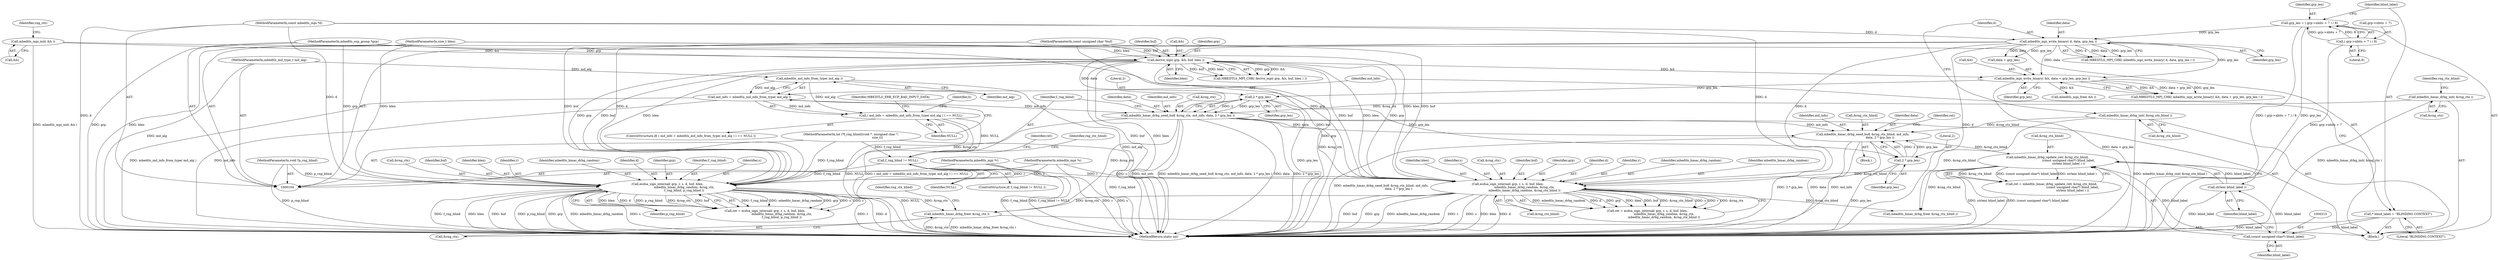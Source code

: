digraph "0_mbedtls_298a43a77ec0ed2c19a8c924ddd8571ef3e65dfd_0@API" {
"1000240" [label="(Call,mbedtls_hmac_drbg_free( &rng_ctx ))"];
"1000187" [label="(Call,ecdsa_sign_internal( grp, r, s, d, buf, blen,\n                                   mbedtls_hmac_drbg_random, &rng_ctx,\n                                   f_rng_blind, p_rng_blind ))"];
"1000159" [label="(Call,derive_mpi( grp, &h, buf, blen ))"];
"1000105" [label="(MethodParameterIn,mbedtls_ecp_group *grp)"];
"1000144" [label="(Call,mbedtls_mpi_init( &h ))"];
"1000109" [label="(MethodParameterIn,const unsigned char *buf)"];
"1000110" [label="(MethodParameterIn,size_t blen)"];
"1000106" [label="(MethodParameterIn,mbedtls_mpi *r)"];
"1000107" [label="(MethodParameterIn,mbedtls_mpi *s)"];
"1000154" [label="(Call,mbedtls_mpi_write_binary( d, data, grp_len ))"];
"1000108" [label="(MethodParameterIn,const mbedtls_mpi *d)"];
"1000119" [label="(Call,grp_len = ( grp->nbits + 7 ) / 8)"];
"1000121" [label="(Call,( grp->nbits + 7 ) / 8)"];
"1000173" [label="(Call,mbedtls_hmac_drbg_seed_buf( &rng_ctx, md_info, data, 2 * grp_len ))"];
"1000147" [label="(Call,mbedtls_hmac_drbg_init( &rng_ctx ))"];
"1000137" [label="(Call,md_info = mbedtls_md_info_from_type( md_alg ))"];
"1000139" [label="(Call,mbedtls_md_info_from_type( md_alg ))"];
"1000111" [label="(MethodParameterIn,mbedtls_md_type_t md_alg)"];
"1000178" [label="(Call,2 * grp_len)"];
"1000166" [label="(Call,mbedtls_mpi_write_binary( &h, data + grp_len, grp_len ))"];
"1000182" [label="(Call,f_rng_blind != NULL)"];
"1000112" [label="(MethodParameterIn,int (*f_rng_blind)(void *, unsigned char *,\n                                                       size_t))"];
"1000136" [label="(Call,( md_info = mbedtls_md_info_from_type( md_alg ) ) == NULL)"];
"1000113" [label="(MethodParameterIn,void *p_rng_blind)"];
"1000226" [label="(Call,ecdsa_sign_internal( grp, r, s, d, buf, blen,\n                                   mbedtls_hmac_drbg_random, &rng_ctx,\n                                   mbedtls_hmac_drbg_random, &rng_ctx_blind ))"];
"1000211" [label="(Call,mbedtls_hmac_drbg_update_ret( &rng_ctx_blind,\n                                            (const unsigned char*) blind_label,\n                                            strlen( blind_label ) ))"];
"1000201" [label="(Call,mbedtls_hmac_drbg_seed_buf( &rng_ctx_blind, md_info,\n                                    data, 2 * grp_len ))"];
"1000150" [label="(Call,mbedtls_hmac_drbg_init( &rng_ctx_blind ))"];
"1000206" [label="(Call,2 * grp_len)"];
"1000214" [label="(Call,(const unsigned char*) blind_label)"];
"1000131" [label="(Call,* blind_label = \"BLINDING CONTEXT\")"];
"1000217" [label="(Call,strlen( blind_label ))"];
"1000246" [label="(Call,mbedtls_mpi_free( &h ))"];
"1000195" [label="(Call,&rng_ctx)"];
"1000228" [label="(Identifier,r)"];
"1000180" [label="(Identifier,grp_len)"];
"1000105" [label="(MethodParameterIn,mbedtls_ecp_group *grp)"];
"1000140" [label="(Identifier,md_alg)"];
"1000153" [label="(Call,MBEDTLS_MPI_CHK( mbedtls_mpi_write_binary( d, data, grp_len ) ))"];
"1000155" [label="(Identifier,d)"];
"1000251" [label="(MethodReturn,static int)"];
"1000177" [label="(Identifier,data)"];
"1000150" [label="(Call,mbedtls_hmac_drbg_init( &rng_ctx_blind ))"];
"1000192" [label="(Identifier,buf)"];
"1000216" [label="(Identifier,blind_label)"];
"1000111" [label="(MethodParameterIn,mbedtls_md_type_t md_alg)"];
"1000169" [label="(Call,data + grp_len)"];
"1000106" [label="(MethodParameterIn,mbedtls_mpi *r)"];
"1000112" [label="(MethodParameterIn,int (*f_rng_blind)(void *, unsigned char *,\n                                                       size_t))"];
"1000198" [label="(Identifier,p_rng_blind)"];
"1000145" [label="(Call,&h)"];
"1000193" [label="(Identifier,blen)"];
"1000189" [label="(Identifier,r)"];
"1000241" [label="(Call,&rng_ctx)"];
"1000212" [label="(Call,&rng_ctx_blind)"];
"1000236" [label="(Identifier,mbedtls_hmac_drbg_random)"];
"1000217" [label="(Call,strlen( blind_label ))"];
"1000114" [label="(Block,)"];
"1000166" [label="(Call,mbedtls_mpi_write_binary( &h, data + grp_len, grp_len ))"];
"1000181" [label="(ControlStructure,if( f_rng_blind != NULL ))"];
"1000121" [label="(Call,( grp->nbits + 7 ) / 8)"];
"1000182" [label="(Call,f_rng_blind != NULL)"];
"1000194" [label="(Identifier,mbedtls_hmac_drbg_random)"];
"1000210" [label="(Identifier,ret)"];
"1000226" [label="(Call,ecdsa_sign_internal( grp, r, s, d, buf, blen,\n                                   mbedtls_hmac_drbg_random, &rng_ctx,\n                                   mbedtls_hmac_drbg_random, &rng_ctx_blind ))"];
"1000141" [label="(Identifier,NULL)"];
"1000183" [label="(Identifier,f_rng_blind)"];
"1000156" [label="(Identifier,data)"];
"1000108" [label="(MethodParameterIn,const mbedtls_mpi *d)"];
"1000163" [label="(Identifier,buf)"];
"1000203" [label="(Identifier,rng_ctx_blind)"];
"1000135" [label="(ControlStructure,if( ( md_info = mbedtls_md_info_from_type( md_alg ) ) == NULL ))"];
"1000176" [label="(Identifier,md_info)"];
"1000233" [label="(Identifier,mbedtls_hmac_drbg_random)"];
"1000147" [label="(Call,mbedtls_hmac_drbg_init( &rng_ctx ))"];
"1000232" [label="(Identifier,blen)"];
"1000209" [label="(Call,ret = mbedtls_hmac_drbg_update_ret( &rng_ctx_blind,\n                                            (const unsigned char*) blind_label,\n                                            strlen( blind_label ) ))"];
"1000240" [label="(Call,mbedtls_hmac_drbg_free( &rng_ctx ))"];
"1000185" [label="(Call,ret = ecdsa_sign_internal( grp, r, s, d, buf, blen,\n                                   mbedtls_hmac_drbg_random, &rng_ctx,\n                                   f_rng_blind, p_rng_blind ))"];
"1000229" [label="(Identifier,s)"];
"1000152" [label="(Identifier,rng_ctx_blind)"];
"1000207" [label="(Literal,2)"];
"1000132" [label="(Identifier,blind_label)"];
"1000158" [label="(Call,MBEDTLS_MPI_CHK( derive_mpi( grp, &h, buf, blen ) ))"];
"1000214" [label="(Call,(const unsigned char*) blind_label)"];
"1000137" [label="(Call,md_info = mbedtls_md_info_from_type( md_alg ))"];
"1000204" [label="(Identifier,md_info)"];
"1000234" [label="(Call,&rng_ctx)"];
"1000191" [label="(Identifier,d)"];
"1000188" [label="(Identifier,grp)"];
"1000143" [label="(Identifier,MBEDTLS_ERR_ECP_BAD_INPUT_DATA)"];
"1000154" [label="(Call,mbedtls_mpi_write_binary( d, data, grp_len ))"];
"1000119" [label="(Call,grp_len = ( grp->nbits + 7 ) / 8)"];
"1000138" [label="(Identifier,md_info)"];
"1000237" [label="(Call,&rng_ctx_blind)"];
"1000110" [label="(MethodParameterIn,size_t blen)"];
"1000173" [label="(Call,mbedtls_hmac_drbg_seed_buf( &rng_ctx, md_info, data, 2 * grp_len ))"];
"1000113" [label="(MethodParameterIn,void *p_rng_blind)"];
"1000151" [label="(Call,&rng_ctx_blind)"];
"1000206" [label="(Call,2 * grp_len)"];
"1000164" [label="(Identifier,blen)"];
"1000165" [label="(Call,MBEDTLS_MPI_CHK( mbedtls_mpi_write_binary( &h, data + grp_len, grp_len ) ))"];
"1000107" [label="(MethodParameterIn,mbedtls_mpi *s)"];
"1000202" [label="(Call,&rng_ctx_blind)"];
"1000197" [label="(Identifier,f_rng_blind)"];
"1000211" [label="(Call,mbedtls_hmac_drbg_update_ret( &rng_ctx_blind,\n                                            (const unsigned char*) blind_label,\n                                            strlen( blind_label ) ))"];
"1000149" [label="(Identifier,rng_ctx)"];
"1000122" [label="(Call,grp->nbits + 7)"];
"1000187" [label="(Call,ecdsa_sign_internal( grp, r, s, d, buf, blen,\n                                   mbedtls_hmac_drbg_random, &rng_ctx,\n                                   f_rng_blind, p_rng_blind ))"];
"1000231" [label="(Identifier,buf)"];
"1000167" [label="(Call,&h)"];
"1000127" [label="(Literal,8)"];
"1000148" [label="(Call,&rng_ctx)"];
"1000146" [label="(Identifier,h)"];
"1000243" [label="(Call,mbedtls_hmac_drbg_free( &rng_ctx_blind ))"];
"1000109" [label="(MethodParameterIn,const unsigned char *buf)"];
"1000190" [label="(Identifier,s)"];
"1000144" [label="(Call,mbedtls_mpi_init( &h ))"];
"1000157" [label="(Identifier,grp_len)"];
"1000200" [label="(Block,)"];
"1000227" [label="(Identifier,grp)"];
"1000186" [label="(Identifier,ret)"];
"1000136" [label="(Call,( md_info = mbedtls_md_info_from_type( md_alg ) ) == NULL)"];
"1000161" [label="(Call,&h)"];
"1000160" [label="(Identifier,grp)"];
"1000174" [label="(Call,&rng_ctx)"];
"1000131" [label="(Call,* blind_label = \"BLINDING CONTEXT\")"];
"1000133" [label="(Literal,\"BLINDING CONTEXT\")"];
"1000230" [label="(Identifier,d)"];
"1000184" [label="(Identifier,NULL)"];
"1000178" [label="(Call,2 * grp_len)"];
"1000201" [label="(Call,mbedtls_hmac_drbg_seed_buf( &rng_ctx_blind, md_info,\n                                    data, 2 * grp_len ))"];
"1000139" [label="(Call,mbedtls_md_info_from_type( md_alg ))"];
"1000120" [label="(Identifier,grp_len)"];
"1000224" [label="(Call,ret = ecdsa_sign_internal( grp, r, s, d, buf, blen,\n                                   mbedtls_hmac_drbg_random, &rng_ctx,\n                                   mbedtls_hmac_drbg_random, &rng_ctx_blind ))"];
"1000159" [label="(Call,derive_mpi( grp, &h, buf, blen ))"];
"1000245" [label="(Identifier,rng_ctx_blind)"];
"1000208" [label="(Identifier,grp_len)"];
"1000218" [label="(Identifier,blind_label)"];
"1000179" [label="(Literal,2)"];
"1000205" [label="(Identifier,data)"];
"1000172" [label="(Identifier,grp_len)"];
"1000240" -> "1000114"  [label="AST: "];
"1000240" -> "1000241"  [label="CFG: "];
"1000241" -> "1000240"  [label="AST: "];
"1000245" -> "1000240"  [label="CFG: "];
"1000240" -> "1000251"  [label="DDG: mbedtls_hmac_drbg_free( &rng_ctx )"];
"1000240" -> "1000251"  [label="DDG: &rng_ctx"];
"1000187" -> "1000240"  [label="DDG: &rng_ctx"];
"1000226" -> "1000240"  [label="DDG: &rng_ctx"];
"1000173" -> "1000240"  [label="DDG: &rng_ctx"];
"1000187" -> "1000185"  [label="AST: "];
"1000187" -> "1000198"  [label="CFG: "];
"1000188" -> "1000187"  [label="AST: "];
"1000189" -> "1000187"  [label="AST: "];
"1000190" -> "1000187"  [label="AST: "];
"1000191" -> "1000187"  [label="AST: "];
"1000192" -> "1000187"  [label="AST: "];
"1000193" -> "1000187"  [label="AST: "];
"1000194" -> "1000187"  [label="AST: "];
"1000195" -> "1000187"  [label="AST: "];
"1000197" -> "1000187"  [label="AST: "];
"1000198" -> "1000187"  [label="AST: "];
"1000185" -> "1000187"  [label="CFG: "];
"1000187" -> "1000251"  [label="DDG: grp"];
"1000187" -> "1000251"  [label="DDG: mbedtls_hmac_drbg_random"];
"1000187" -> "1000251"  [label="DDG: s"];
"1000187" -> "1000251"  [label="DDG: r"];
"1000187" -> "1000251"  [label="DDG: d"];
"1000187" -> "1000251"  [label="DDG: f_rng_blind"];
"1000187" -> "1000251"  [label="DDG: blen"];
"1000187" -> "1000251"  [label="DDG: buf"];
"1000187" -> "1000251"  [label="DDG: p_rng_blind"];
"1000187" -> "1000185"  [label="DDG: f_rng_blind"];
"1000187" -> "1000185"  [label="DDG: mbedtls_hmac_drbg_random"];
"1000187" -> "1000185"  [label="DDG: grp"];
"1000187" -> "1000185"  [label="DDG: s"];
"1000187" -> "1000185"  [label="DDG: r"];
"1000187" -> "1000185"  [label="DDG: blen"];
"1000187" -> "1000185"  [label="DDG: d"];
"1000187" -> "1000185"  [label="DDG: p_rng_blind"];
"1000187" -> "1000185"  [label="DDG: &rng_ctx"];
"1000187" -> "1000185"  [label="DDG: buf"];
"1000159" -> "1000187"  [label="DDG: grp"];
"1000159" -> "1000187"  [label="DDG: buf"];
"1000159" -> "1000187"  [label="DDG: blen"];
"1000105" -> "1000187"  [label="DDG: grp"];
"1000106" -> "1000187"  [label="DDG: r"];
"1000107" -> "1000187"  [label="DDG: s"];
"1000154" -> "1000187"  [label="DDG: d"];
"1000108" -> "1000187"  [label="DDG: d"];
"1000109" -> "1000187"  [label="DDG: buf"];
"1000110" -> "1000187"  [label="DDG: blen"];
"1000173" -> "1000187"  [label="DDG: &rng_ctx"];
"1000182" -> "1000187"  [label="DDG: f_rng_blind"];
"1000112" -> "1000187"  [label="DDG: f_rng_blind"];
"1000113" -> "1000187"  [label="DDG: p_rng_blind"];
"1000159" -> "1000158"  [label="AST: "];
"1000159" -> "1000164"  [label="CFG: "];
"1000160" -> "1000159"  [label="AST: "];
"1000161" -> "1000159"  [label="AST: "];
"1000163" -> "1000159"  [label="AST: "];
"1000164" -> "1000159"  [label="AST: "];
"1000158" -> "1000159"  [label="CFG: "];
"1000159" -> "1000251"  [label="DDG: blen"];
"1000159" -> "1000251"  [label="DDG: grp"];
"1000159" -> "1000251"  [label="DDG: buf"];
"1000159" -> "1000158"  [label="DDG: grp"];
"1000159" -> "1000158"  [label="DDG: &h"];
"1000159" -> "1000158"  [label="DDG: buf"];
"1000159" -> "1000158"  [label="DDG: blen"];
"1000105" -> "1000159"  [label="DDG: grp"];
"1000144" -> "1000159"  [label="DDG: &h"];
"1000109" -> "1000159"  [label="DDG: buf"];
"1000110" -> "1000159"  [label="DDG: blen"];
"1000159" -> "1000166"  [label="DDG: &h"];
"1000159" -> "1000226"  [label="DDG: grp"];
"1000159" -> "1000226"  [label="DDG: buf"];
"1000159" -> "1000226"  [label="DDG: blen"];
"1000105" -> "1000104"  [label="AST: "];
"1000105" -> "1000251"  [label="DDG: grp"];
"1000105" -> "1000226"  [label="DDG: grp"];
"1000144" -> "1000114"  [label="AST: "];
"1000144" -> "1000145"  [label="CFG: "];
"1000145" -> "1000144"  [label="AST: "];
"1000149" -> "1000144"  [label="CFG: "];
"1000144" -> "1000251"  [label="DDG: mbedtls_mpi_init( &h )"];
"1000109" -> "1000104"  [label="AST: "];
"1000109" -> "1000251"  [label="DDG: buf"];
"1000109" -> "1000226"  [label="DDG: buf"];
"1000110" -> "1000104"  [label="AST: "];
"1000110" -> "1000251"  [label="DDG: blen"];
"1000110" -> "1000226"  [label="DDG: blen"];
"1000106" -> "1000104"  [label="AST: "];
"1000106" -> "1000251"  [label="DDG: r"];
"1000106" -> "1000226"  [label="DDG: r"];
"1000107" -> "1000104"  [label="AST: "];
"1000107" -> "1000251"  [label="DDG: s"];
"1000107" -> "1000226"  [label="DDG: s"];
"1000154" -> "1000153"  [label="AST: "];
"1000154" -> "1000157"  [label="CFG: "];
"1000155" -> "1000154"  [label="AST: "];
"1000156" -> "1000154"  [label="AST: "];
"1000157" -> "1000154"  [label="AST: "];
"1000153" -> "1000154"  [label="CFG: "];
"1000154" -> "1000251"  [label="DDG: d"];
"1000154" -> "1000153"  [label="DDG: d"];
"1000154" -> "1000153"  [label="DDG: data"];
"1000154" -> "1000153"  [label="DDG: grp_len"];
"1000108" -> "1000154"  [label="DDG: d"];
"1000119" -> "1000154"  [label="DDG: grp_len"];
"1000154" -> "1000166"  [label="DDG: data"];
"1000154" -> "1000166"  [label="DDG: grp_len"];
"1000154" -> "1000169"  [label="DDG: data"];
"1000154" -> "1000169"  [label="DDG: grp_len"];
"1000154" -> "1000173"  [label="DDG: data"];
"1000154" -> "1000226"  [label="DDG: d"];
"1000108" -> "1000104"  [label="AST: "];
"1000108" -> "1000251"  [label="DDG: d"];
"1000108" -> "1000226"  [label="DDG: d"];
"1000119" -> "1000114"  [label="AST: "];
"1000119" -> "1000121"  [label="CFG: "];
"1000120" -> "1000119"  [label="AST: "];
"1000121" -> "1000119"  [label="AST: "];
"1000132" -> "1000119"  [label="CFG: "];
"1000119" -> "1000251"  [label="DDG: ( grp->nbits + 7 ) / 8"];
"1000119" -> "1000251"  [label="DDG: grp_len"];
"1000121" -> "1000119"  [label="DDG: grp->nbits + 7"];
"1000121" -> "1000119"  [label="DDG: 8"];
"1000121" -> "1000127"  [label="CFG: "];
"1000122" -> "1000121"  [label="AST: "];
"1000127" -> "1000121"  [label="AST: "];
"1000121" -> "1000251"  [label="DDG: grp->nbits + 7"];
"1000173" -> "1000114"  [label="AST: "];
"1000173" -> "1000178"  [label="CFG: "];
"1000174" -> "1000173"  [label="AST: "];
"1000176" -> "1000173"  [label="AST: "];
"1000177" -> "1000173"  [label="AST: "];
"1000178" -> "1000173"  [label="AST: "];
"1000183" -> "1000173"  [label="CFG: "];
"1000173" -> "1000251"  [label="DDG: 2 * grp_len"];
"1000173" -> "1000251"  [label="DDG: md_info"];
"1000173" -> "1000251"  [label="DDG: mbedtls_hmac_drbg_seed_buf( &rng_ctx, md_info, data, 2 * grp_len )"];
"1000173" -> "1000251"  [label="DDG: data"];
"1000147" -> "1000173"  [label="DDG: &rng_ctx"];
"1000137" -> "1000173"  [label="DDG: md_info"];
"1000178" -> "1000173"  [label="DDG: 2"];
"1000178" -> "1000173"  [label="DDG: grp_len"];
"1000173" -> "1000201"  [label="DDG: md_info"];
"1000173" -> "1000201"  [label="DDG: data"];
"1000173" -> "1000226"  [label="DDG: &rng_ctx"];
"1000147" -> "1000114"  [label="AST: "];
"1000147" -> "1000148"  [label="CFG: "];
"1000148" -> "1000147"  [label="AST: "];
"1000152" -> "1000147"  [label="CFG: "];
"1000147" -> "1000251"  [label="DDG: mbedtls_hmac_drbg_init( &rng_ctx )"];
"1000137" -> "1000136"  [label="AST: "];
"1000137" -> "1000139"  [label="CFG: "];
"1000138" -> "1000137"  [label="AST: "];
"1000139" -> "1000137"  [label="AST: "];
"1000141" -> "1000137"  [label="CFG: "];
"1000137" -> "1000251"  [label="DDG: md_info"];
"1000137" -> "1000251"  [label="DDG: mbedtls_md_info_from_type( md_alg )"];
"1000137" -> "1000136"  [label="DDG: md_info"];
"1000139" -> "1000137"  [label="DDG: md_alg"];
"1000139" -> "1000140"  [label="CFG: "];
"1000140" -> "1000139"  [label="AST: "];
"1000139" -> "1000251"  [label="DDG: md_alg"];
"1000139" -> "1000136"  [label="DDG: md_alg"];
"1000111" -> "1000139"  [label="DDG: md_alg"];
"1000111" -> "1000104"  [label="AST: "];
"1000111" -> "1000251"  [label="DDG: md_alg"];
"1000178" -> "1000180"  [label="CFG: "];
"1000179" -> "1000178"  [label="AST: "];
"1000180" -> "1000178"  [label="AST: "];
"1000178" -> "1000251"  [label="DDG: grp_len"];
"1000166" -> "1000178"  [label="DDG: grp_len"];
"1000178" -> "1000206"  [label="DDG: grp_len"];
"1000166" -> "1000165"  [label="AST: "];
"1000166" -> "1000172"  [label="CFG: "];
"1000167" -> "1000166"  [label="AST: "];
"1000169" -> "1000166"  [label="AST: "];
"1000172" -> "1000166"  [label="AST: "];
"1000165" -> "1000166"  [label="CFG: "];
"1000166" -> "1000251"  [label="DDG: data + grp_len"];
"1000166" -> "1000165"  [label="DDG: &h"];
"1000166" -> "1000165"  [label="DDG: data + grp_len"];
"1000166" -> "1000165"  [label="DDG: grp_len"];
"1000166" -> "1000246"  [label="DDG: &h"];
"1000182" -> "1000181"  [label="AST: "];
"1000182" -> "1000184"  [label="CFG: "];
"1000183" -> "1000182"  [label="AST: "];
"1000184" -> "1000182"  [label="AST: "];
"1000186" -> "1000182"  [label="CFG: "];
"1000203" -> "1000182"  [label="CFG: "];
"1000182" -> "1000251"  [label="DDG: f_rng_blind != NULL"];
"1000182" -> "1000251"  [label="DDG: NULL"];
"1000182" -> "1000251"  [label="DDG: f_rng_blind"];
"1000112" -> "1000182"  [label="DDG: f_rng_blind"];
"1000136" -> "1000182"  [label="DDG: NULL"];
"1000112" -> "1000104"  [label="AST: "];
"1000112" -> "1000251"  [label="DDG: f_rng_blind"];
"1000136" -> "1000135"  [label="AST: "];
"1000136" -> "1000141"  [label="CFG: "];
"1000141" -> "1000136"  [label="AST: "];
"1000143" -> "1000136"  [label="CFG: "];
"1000146" -> "1000136"  [label="CFG: "];
"1000136" -> "1000251"  [label="DDG: NULL"];
"1000136" -> "1000251"  [label="DDG: ( md_info = mbedtls_md_info_from_type( md_alg ) ) == NULL"];
"1000113" -> "1000104"  [label="AST: "];
"1000113" -> "1000251"  [label="DDG: p_rng_blind"];
"1000226" -> "1000224"  [label="AST: "];
"1000226" -> "1000237"  [label="CFG: "];
"1000227" -> "1000226"  [label="AST: "];
"1000228" -> "1000226"  [label="AST: "];
"1000229" -> "1000226"  [label="AST: "];
"1000230" -> "1000226"  [label="AST: "];
"1000231" -> "1000226"  [label="AST: "];
"1000232" -> "1000226"  [label="AST: "];
"1000233" -> "1000226"  [label="AST: "];
"1000234" -> "1000226"  [label="AST: "];
"1000236" -> "1000226"  [label="AST: "];
"1000237" -> "1000226"  [label="AST: "];
"1000224" -> "1000226"  [label="CFG: "];
"1000226" -> "1000251"  [label="DDG: buf"];
"1000226" -> "1000251"  [label="DDG: grp"];
"1000226" -> "1000251"  [label="DDG: mbedtls_hmac_drbg_random"];
"1000226" -> "1000251"  [label="DDG: r"];
"1000226" -> "1000251"  [label="DDG: s"];
"1000226" -> "1000251"  [label="DDG: blen"];
"1000226" -> "1000251"  [label="DDG: d"];
"1000226" -> "1000224"  [label="DDG: mbedtls_hmac_drbg_random"];
"1000226" -> "1000224"  [label="DDG: d"];
"1000226" -> "1000224"  [label="DDG: grp"];
"1000226" -> "1000224"  [label="DDG: blen"];
"1000226" -> "1000224"  [label="DDG: buf"];
"1000226" -> "1000224"  [label="DDG: &rng_ctx_blind"];
"1000226" -> "1000224"  [label="DDG: s"];
"1000226" -> "1000224"  [label="DDG: r"];
"1000226" -> "1000224"  [label="DDG: &rng_ctx"];
"1000211" -> "1000226"  [label="DDG: &rng_ctx_blind"];
"1000226" -> "1000243"  [label="DDG: &rng_ctx_blind"];
"1000211" -> "1000209"  [label="AST: "];
"1000211" -> "1000217"  [label="CFG: "];
"1000212" -> "1000211"  [label="AST: "];
"1000214" -> "1000211"  [label="AST: "];
"1000217" -> "1000211"  [label="AST: "];
"1000209" -> "1000211"  [label="CFG: "];
"1000211" -> "1000251"  [label="DDG: strlen( blind_label )"];
"1000211" -> "1000251"  [label="DDG: (const unsigned char*) blind_label"];
"1000211" -> "1000209"  [label="DDG: &rng_ctx_blind"];
"1000211" -> "1000209"  [label="DDG: (const unsigned char*) blind_label"];
"1000211" -> "1000209"  [label="DDG: strlen( blind_label )"];
"1000201" -> "1000211"  [label="DDG: &rng_ctx_blind"];
"1000214" -> "1000211"  [label="DDG: blind_label"];
"1000217" -> "1000211"  [label="DDG: blind_label"];
"1000211" -> "1000243"  [label="DDG: &rng_ctx_blind"];
"1000201" -> "1000200"  [label="AST: "];
"1000201" -> "1000206"  [label="CFG: "];
"1000202" -> "1000201"  [label="AST: "];
"1000204" -> "1000201"  [label="AST: "];
"1000205" -> "1000201"  [label="AST: "];
"1000206" -> "1000201"  [label="AST: "];
"1000210" -> "1000201"  [label="CFG: "];
"1000201" -> "1000251"  [label="DDG: mbedtls_hmac_drbg_seed_buf( &rng_ctx_blind, md_info,\n                                    data, 2 * grp_len )"];
"1000201" -> "1000251"  [label="DDG: 2 * grp_len"];
"1000201" -> "1000251"  [label="DDG: data"];
"1000201" -> "1000251"  [label="DDG: md_info"];
"1000150" -> "1000201"  [label="DDG: &rng_ctx_blind"];
"1000206" -> "1000201"  [label="DDG: 2"];
"1000206" -> "1000201"  [label="DDG: grp_len"];
"1000150" -> "1000114"  [label="AST: "];
"1000150" -> "1000151"  [label="CFG: "];
"1000151" -> "1000150"  [label="AST: "];
"1000155" -> "1000150"  [label="CFG: "];
"1000150" -> "1000251"  [label="DDG: mbedtls_hmac_drbg_init( &rng_ctx_blind )"];
"1000150" -> "1000243"  [label="DDG: &rng_ctx_blind"];
"1000206" -> "1000208"  [label="CFG: "];
"1000207" -> "1000206"  [label="AST: "];
"1000208" -> "1000206"  [label="AST: "];
"1000206" -> "1000251"  [label="DDG: grp_len"];
"1000214" -> "1000216"  [label="CFG: "];
"1000215" -> "1000214"  [label="AST: "];
"1000216" -> "1000214"  [label="AST: "];
"1000218" -> "1000214"  [label="CFG: "];
"1000131" -> "1000214"  [label="DDG: blind_label"];
"1000214" -> "1000217"  [label="DDG: blind_label"];
"1000131" -> "1000114"  [label="AST: "];
"1000131" -> "1000133"  [label="CFG: "];
"1000132" -> "1000131"  [label="AST: "];
"1000133" -> "1000131"  [label="AST: "];
"1000138" -> "1000131"  [label="CFG: "];
"1000131" -> "1000251"  [label="DDG: blind_label"];
"1000217" -> "1000218"  [label="CFG: "];
"1000218" -> "1000217"  [label="AST: "];
"1000217" -> "1000251"  [label="DDG: blind_label"];
}
